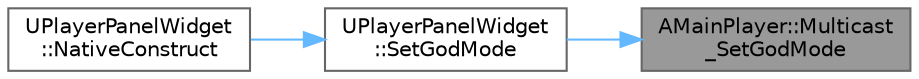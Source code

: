 digraph "AMainPlayer::Multicast_SetGodMode"
{
 // LATEX_PDF_SIZE
  bgcolor="transparent";
  edge [fontname=Helvetica,fontsize=10,labelfontname=Helvetica,labelfontsize=10];
  node [fontname=Helvetica,fontsize=10,shape=box,height=0.2,width=0.4];
  rankdir="RL";
  Node1 [id="Node000001",label="AMainPlayer::Multicast\l_SetGodMode",height=0.2,width=0.4,color="gray40", fillcolor="grey60", style="filled", fontcolor="black",tooltip=" "];
  Node1 -> Node2 [id="edge1_Node000001_Node000002",dir="back",color="steelblue1",style="solid",tooltip=" "];
  Node2 [id="Node000002",label="UPlayerPanelWidget\l::SetGodMode",height=0.2,width=0.4,color="grey40", fillcolor="white", style="filled",URL="$class_u_player_panel_widget.html#a7f6f1bc9b4da51c90e87f766126a4837",tooltip=" "];
  Node2 -> Node3 [id="edge2_Node000002_Node000003",dir="back",color="steelblue1",style="solid",tooltip=" "];
  Node3 [id="Node000003",label="UPlayerPanelWidget\l::NativeConstruct",height=0.2,width=0.4,color="grey40", fillcolor="white", style="filled",URL="$class_u_player_panel_widget.html#ac9307e4345c0624673b05fcf75cc332e",tooltip=" "];
}
